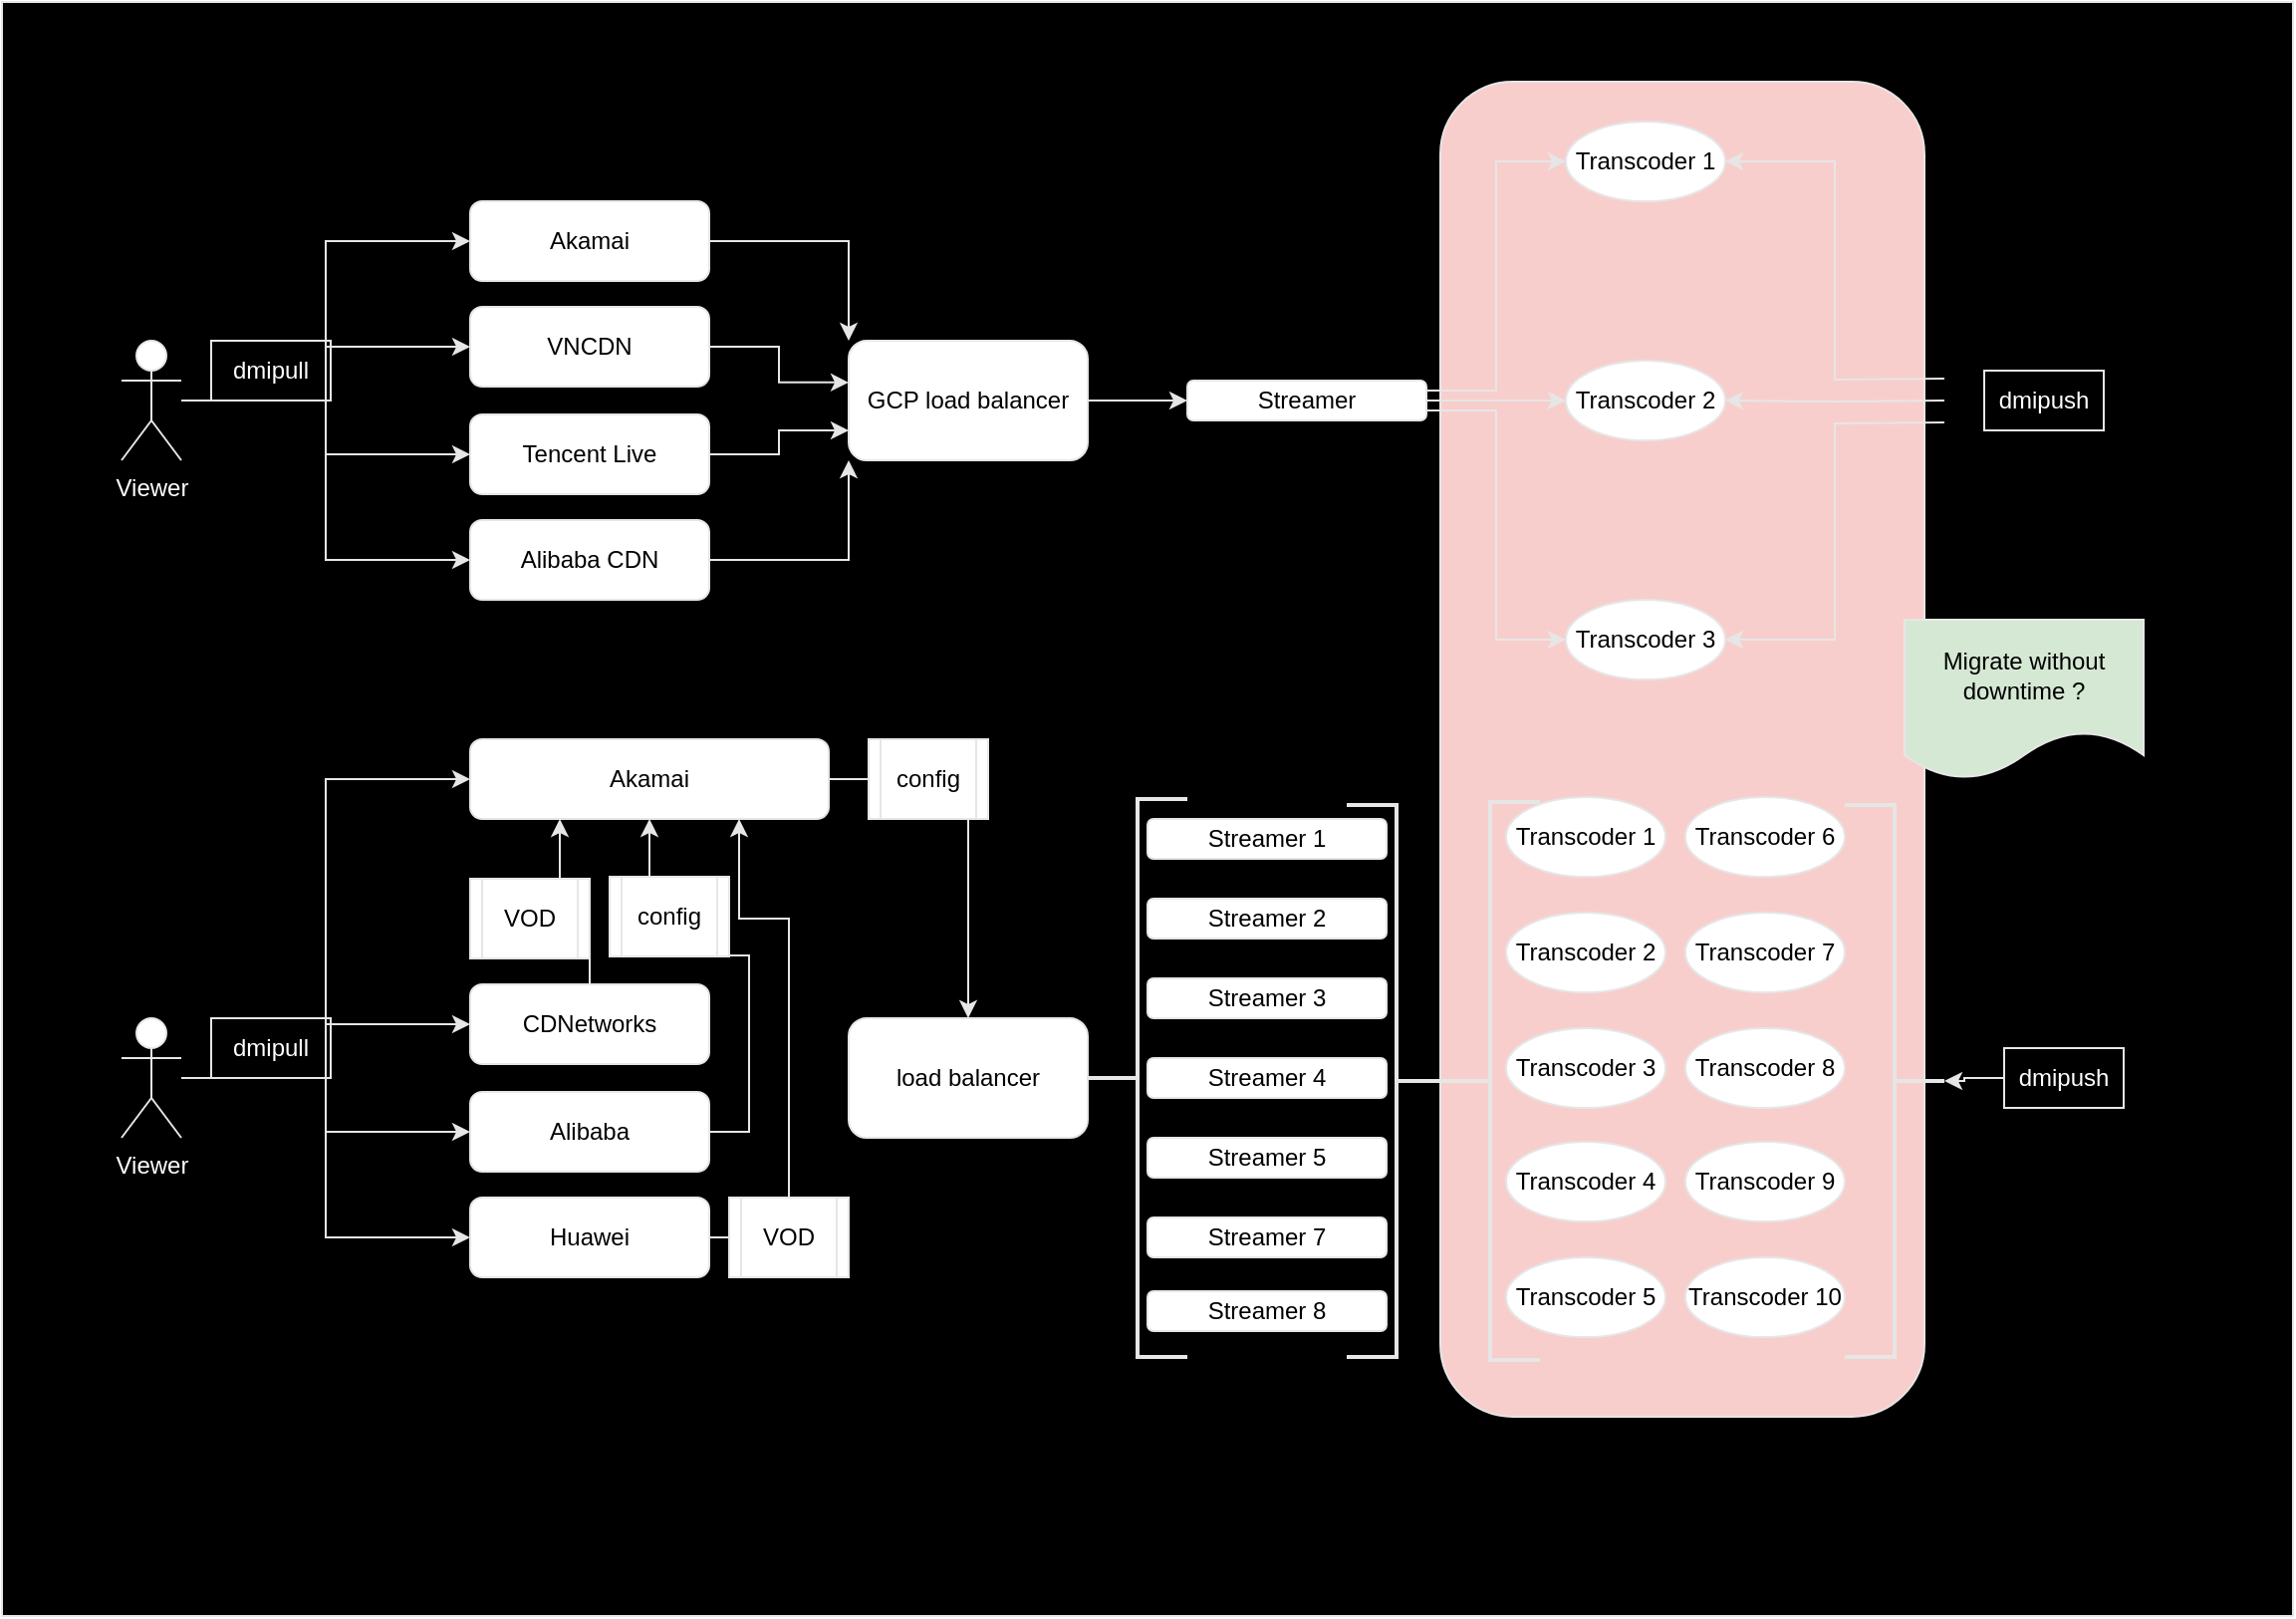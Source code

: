 <mxfile version="24.4.8" type="github" pages="2">
  <diagram id="1KbhKDzbHeSJ5B4RdYwa" name="transcoder_streamer">
    <mxGraphModel dx="1793" dy="996" grid="1" gridSize="10" guides="1" tooltips="1" connect="1" arrows="1" fold="1" page="1" pageScale="1" pageWidth="1169" pageHeight="827" math="0" shadow="0">
      <root>
        <mxCell id="0" />
        <mxCell id="1" parent="0" />
        <mxCell id="zI27R4wn_CRpD_6jLDSG-94" value="" style="rounded=0;whiteSpace=wrap;html=1;fillColor=#000000;strokeColor=#E6E6E6;" vertex="1" parent="1">
          <mxGeometry x="10" y="10" width="1150" height="810" as="geometry" />
        </mxCell>
        <mxCell id="zI27R4wn_CRpD_6jLDSG-85" value="" style="rounded=1;whiteSpace=wrap;html=1;fillColor=#f8cecc;strokeColor=#E6E6E6;" vertex="1" parent="1">
          <mxGeometry x="732" y="50" width="243" height="670" as="geometry" />
        </mxCell>
        <mxCell id="zI27R4wn_CRpD_6jLDSG-2" style="edgeStyle=orthogonalEdgeStyle;rounded=0;orthogonalLoop=1;jettySize=auto;html=1;entryX=0;entryY=0.5;entryDx=0;entryDy=0;strokeColor=#E6E6E6;" edge="1" parent="1" source="_gu4nf4v70kEcznODloV-2" target="4mUheKU-dluLhkkH6MsR-2">
          <mxGeometry relative="1" as="geometry" />
        </mxCell>
        <mxCell id="zI27R4wn_CRpD_6jLDSG-3" style="edgeStyle=orthogonalEdgeStyle;rounded=0;orthogonalLoop=1;jettySize=auto;html=1;entryX=0;entryY=0.5;entryDx=0;entryDy=0;strokeColor=#E6E6E6;" edge="1" parent="1" source="_gu4nf4v70kEcznODloV-2" target="4mUheKU-dluLhkkH6MsR-5">
          <mxGeometry relative="1" as="geometry" />
        </mxCell>
        <mxCell id="zI27R4wn_CRpD_6jLDSG-4" style="edgeStyle=orthogonalEdgeStyle;rounded=0;orthogonalLoop=1;jettySize=auto;html=1;strokeColor=#E6E6E6;" edge="1" parent="1" source="_gu4nf4v70kEcznODloV-2" target="4mUheKU-dluLhkkH6MsR-4">
          <mxGeometry relative="1" as="geometry" />
        </mxCell>
        <mxCell id="zI27R4wn_CRpD_6jLDSG-5" style="edgeStyle=orthogonalEdgeStyle;rounded=0;orthogonalLoop=1;jettySize=auto;html=1;strokeColor=#E6E6E6;" edge="1" parent="1" source="_gu4nf4v70kEcznODloV-2" target="4mUheKU-dluLhkkH6MsR-3">
          <mxGeometry relative="1" as="geometry" />
        </mxCell>
        <mxCell id="_gu4nf4v70kEcznODloV-2" value="Viewer" style="shape=umlActor;verticalLabelPosition=bottom;verticalAlign=top;html=1;outlineConnect=0;strokeColor=#E6E6E6;fontColor=#FFFFFF;" vertex="1" parent="1">
          <mxGeometry x="70" y="180" width="30" height="60" as="geometry" />
        </mxCell>
        <mxCell id="zI27R4wn_CRpD_6jLDSG-6" style="edgeStyle=orthogonalEdgeStyle;rounded=0;orthogonalLoop=1;jettySize=auto;html=1;entryX=0;entryY=0;entryDx=0;entryDy=0;strokeColor=#E6E6E6;" edge="1" parent="1" source="4mUheKU-dluLhkkH6MsR-2" target="4mUheKU-dluLhkkH6MsR-7">
          <mxGeometry relative="1" as="geometry" />
        </mxCell>
        <mxCell id="4mUheKU-dluLhkkH6MsR-2" value="Akamai" style="rounded=1;whiteSpace=wrap;html=1;strokeColor=#E6E6E6;" vertex="1" parent="1">
          <mxGeometry x="245" y="110" width="120" height="40" as="geometry" />
        </mxCell>
        <mxCell id="4mUheKU-dluLhkkH6MsR-3" value="VNCDN" style="rounded=1;whiteSpace=wrap;html=1;strokeColor=#E6E6E6;" vertex="1" parent="1">
          <mxGeometry x="245" y="163" width="120" height="40" as="geometry" />
        </mxCell>
        <mxCell id="zI27R4wn_CRpD_6jLDSG-8" style="edgeStyle=orthogonalEdgeStyle;rounded=0;orthogonalLoop=1;jettySize=auto;html=1;entryX=0;entryY=0.75;entryDx=0;entryDy=0;strokeColor=#E6E6E6;" edge="1" parent="1" source="4mUheKU-dluLhkkH6MsR-4" target="4mUheKU-dluLhkkH6MsR-7">
          <mxGeometry relative="1" as="geometry" />
        </mxCell>
        <mxCell id="4mUheKU-dluLhkkH6MsR-4" value="Tencent Live" style="rounded=1;whiteSpace=wrap;html=1;strokeColor=#E6E6E6;" vertex="1" parent="1">
          <mxGeometry x="245" y="217" width="120" height="40" as="geometry" />
        </mxCell>
        <mxCell id="zI27R4wn_CRpD_6jLDSG-7" style="edgeStyle=orthogonalEdgeStyle;rounded=0;orthogonalLoop=1;jettySize=auto;html=1;entryX=0;entryY=1;entryDx=0;entryDy=0;strokeColor=#E6E6E6;" edge="1" parent="1" source="4mUheKU-dluLhkkH6MsR-5" target="4mUheKU-dluLhkkH6MsR-7">
          <mxGeometry relative="1" as="geometry" />
        </mxCell>
        <mxCell id="4mUheKU-dluLhkkH6MsR-5" value="Alibaba CDN" style="rounded=1;whiteSpace=wrap;html=1;strokeColor=#E6E6E6;" vertex="1" parent="1">
          <mxGeometry x="245" y="270" width="120" height="40" as="geometry" />
        </mxCell>
        <mxCell id="zI27R4wn_CRpD_6jLDSG-10" style="edgeStyle=orthogonalEdgeStyle;rounded=0;orthogonalLoop=1;jettySize=auto;html=1;strokeColor=#E6E6E6;" edge="1" parent="1" source="4mUheKU-dluLhkkH6MsR-7" target="4mUheKU-dluLhkkH6MsR-8">
          <mxGeometry relative="1" as="geometry" />
        </mxCell>
        <mxCell id="4mUheKU-dluLhkkH6MsR-7" value="GCP load balancer" style="rounded=1;whiteSpace=wrap;html=1;strokeColor=#E6E6E6;" vertex="1" parent="1">
          <mxGeometry x="435" y="180" width="120" height="60" as="geometry" />
        </mxCell>
        <mxCell id="zI27R4wn_CRpD_6jLDSG-11" style="edgeStyle=orthogonalEdgeStyle;rounded=0;orthogonalLoop=1;jettySize=auto;html=1;exitX=1;exitY=0.25;exitDx=0;exitDy=0;entryX=0;entryY=0.5;entryDx=0;entryDy=0;strokeColor=#E6E6E6;" edge="1" parent="1" source="4mUheKU-dluLhkkH6MsR-8" target="4mUheKU-dluLhkkH6MsR-9">
          <mxGeometry relative="1" as="geometry" />
        </mxCell>
        <mxCell id="zI27R4wn_CRpD_6jLDSG-12" style="edgeStyle=orthogonalEdgeStyle;rounded=0;orthogonalLoop=1;jettySize=auto;html=1;strokeColor=#E6E6E6;" edge="1" parent="1" source="4mUheKU-dluLhkkH6MsR-8" target="4mUheKU-dluLhkkH6MsR-10">
          <mxGeometry relative="1" as="geometry" />
        </mxCell>
        <mxCell id="zI27R4wn_CRpD_6jLDSG-13" style="edgeStyle=orthogonalEdgeStyle;rounded=0;orthogonalLoop=1;jettySize=auto;html=1;exitX=1;exitY=0.75;exitDx=0;exitDy=0;entryX=0;entryY=0.5;entryDx=0;entryDy=0;strokeColor=#E6E6E6;" edge="1" parent="1" source="4mUheKU-dluLhkkH6MsR-8" target="4mUheKU-dluLhkkH6MsR-11">
          <mxGeometry relative="1" as="geometry" />
        </mxCell>
        <mxCell id="4mUheKU-dluLhkkH6MsR-8" value="Streamer" style="rounded=1;whiteSpace=wrap;html=1;strokeColor=#E6E6E6;" vertex="1" parent="1">
          <mxGeometry x="605" y="200" width="120" height="20" as="geometry" />
        </mxCell>
        <mxCell id="4mUheKU-dluLhkkH6MsR-9" value="Transcoder 1" style="ellipse;whiteSpace=wrap;html=1;strokeColor=#E6E6E6;" vertex="1" parent="1">
          <mxGeometry x="795" y="70" width="80" height="40" as="geometry" />
        </mxCell>
        <mxCell id="4mUheKU-dluLhkkH6MsR-10" value="Transcoder 2" style="ellipse;whiteSpace=wrap;html=1;strokeColor=#E6E6E6;" vertex="1" parent="1">
          <mxGeometry x="795" y="190" width="80" height="40" as="geometry" />
        </mxCell>
        <mxCell id="4mUheKU-dluLhkkH6MsR-11" value="Transcoder 3" style="ellipse;whiteSpace=wrap;html=1;strokeColor=#E6E6E6;" vertex="1" parent="1">
          <mxGeometry x="795" y="310" width="80" height="40" as="geometry" />
        </mxCell>
        <mxCell id="zI27R4wn_CRpD_6jLDSG-14" style="edgeStyle=orthogonalEdgeStyle;rounded=0;orthogonalLoop=1;jettySize=auto;html=1;exitX=0;exitY=0.25;exitDx=0;exitDy=0;entryX=1;entryY=0.5;entryDx=0;entryDy=0;strokeColor=#E6E6E6;" edge="1" parent="1" target="4mUheKU-dluLhkkH6MsR-9">
          <mxGeometry relative="1" as="geometry">
            <mxPoint x="985" y="199" as="sourcePoint" />
          </mxGeometry>
        </mxCell>
        <mxCell id="zI27R4wn_CRpD_6jLDSG-15" style="edgeStyle=orthogonalEdgeStyle;rounded=0;orthogonalLoop=1;jettySize=auto;html=1;exitX=0;exitY=0.75;exitDx=0;exitDy=0;entryX=1;entryY=0.5;entryDx=0;entryDy=0;strokeColor=#E6E6E6;" edge="1" parent="1" target="4mUheKU-dluLhkkH6MsR-11">
          <mxGeometry relative="1" as="geometry">
            <mxPoint x="985" y="221" as="sourcePoint" />
          </mxGeometry>
        </mxCell>
        <mxCell id="zI27R4wn_CRpD_6jLDSG-16" style="edgeStyle=orthogonalEdgeStyle;rounded=0;orthogonalLoop=1;jettySize=auto;html=1;exitX=0;exitY=0.5;exitDx=0;exitDy=0;entryX=1;entryY=0.5;entryDx=0;entryDy=0;strokeColor=#E6E6E6;" edge="1" parent="1" target="4mUheKU-dluLhkkH6MsR-10">
          <mxGeometry relative="1" as="geometry">
            <mxPoint x="985" y="210" as="sourcePoint" />
          </mxGeometry>
        </mxCell>
        <mxCell id="zI27R4wn_CRpD_6jLDSG-9" style="edgeStyle=orthogonalEdgeStyle;rounded=0;orthogonalLoop=1;jettySize=auto;html=1;entryX=0;entryY=0.349;entryDx=0;entryDy=0;entryPerimeter=0;strokeColor=#E6E6E6;" edge="1" parent="1" source="4mUheKU-dluLhkkH6MsR-3" target="4mUheKU-dluLhkkH6MsR-7">
          <mxGeometry relative="1" as="geometry" />
        </mxCell>
        <mxCell id="zI27R4wn_CRpD_6jLDSG-17" style="edgeStyle=orthogonalEdgeStyle;rounded=0;orthogonalLoop=1;jettySize=auto;html=1;entryX=0;entryY=0.5;entryDx=0;entryDy=0;strokeColor=#E6E6E6;" edge="1" parent="1" source="zI27R4wn_CRpD_6jLDSG-21" target="zI27R4wn_CRpD_6jLDSG-23">
          <mxGeometry relative="1" as="geometry" />
        </mxCell>
        <mxCell id="zI27R4wn_CRpD_6jLDSG-18" style="edgeStyle=orthogonalEdgeStyle;rounded=0;orthogonalLoop=1;jettySize=auto;html=1;entryX=0;entryY=0.5;entryDx=0;entryDy=0;strokeColor=#E6E6E6;" edge="1" parent="1" source="zI27R4wn_CRpD_6jLDSG-21" target="zI27R4wn_CRpD_6jLDSG-28">
          <mxGeometry relative="1" as="geometry" />
        </mxCell>
        <mxCell id="zI27R4wn_CRpD_6jLDSG-19" style="edgeStyle=orthogonalEdgeStyle;rounded=0;orthogonalLoop=1;jettySize=auto;html=1;strokeColor=#E6E6E6;" edge="1" parent="1" source="zI27R4wn_CRpD_6jLDSG-21" target="zI27R4wn_CRpD_6jLDSG-26">
          <mxGeometry relative="1" as="geometry" />
        </mxCell>
        <mxCell id="zI27R4wn_CRpD_6jLDSG-20" style="edgeStyle=orthogonalEdgeStyle;rounded=0;orthogonalLoop=1;jettySize=auto;html=1;strokeColor=#E6E6E6;" edge="1" parent="1" source="zI27R4wn_CRpD_6jLDSG-21" target="zI27R4wn_CRpD_6jLDSG-24">
          <mxGeometry relative="1" as="geometry" />
        </mxCell>
        <mxCell id="zI27R4wn_CRpD_6jLDSG-21" value="Viewer" style="shape=umlActor;verticalLabelPosition=bottom;verticalAlign=top;html=1;outlineConnect=0;strokeColor=#E6E6E6;fontColor=#FFFFFF;" vertex="1" parent="1">
          <mxGeometry x="70" y="520" width="30" height="60" as="geometry" />
        </mxCell>
        <mxCell id="zI27R4wn_CRpD_6jLDSG-22" style="edgeStyle=orthogonalEdgeStyle;rounded=0;orthogonalLoop=1;jettySize=auto;html=1;entryX=0.5;entryY=0;entryDx=0;entryDy=0;strokeColor=#E6E6E6;" edge="1" parent="1" source="zI27R4wn_CRpD_6jLDSG-23" target="zI27R4wn_CRpD_6jLDSG-30">
          <mxGeometry relative="1" as="geometry" />
        </mxCell>
        <mxCell id="zI27R4wn_CRpD_6jLDSG-23" value="Akamai" style="rounded=1;whiteSpace=wrap;html=1;strokeColor=#E6E6E6;" vertex="1" parent="1">
          <mxGeometry x="245" y="380" width="180" height="40" as="geometry" />
        </mxCell>
        <mxCell id="zI27R4wn_CRpD_6jLDSG-43" style="edgeStyle=orthogonalEdgeStyle;rounded=0;orthogonalLoop=1;jettySize=auto;html=1;entryX=0.25;entryY=1;entryDx=0;entryDy=0;strokeColor=#E6E6E6;" edge="1" parent="1" source="zI27R4wn_CRpD_6jLDSG-24" target="zI27R4wn_CRpD_6jLDSG-23">
          <mxGeometry relative="1" as="geometry">
            <Array as="points">
              <mxPoint x="305" y="470" />
              <mxPoint x="290" y="470" />
            </Array>
          </mxGeometry>
        </mxCell>
        <mxCell id="zI27R4wn_CRpD_6jLDSG-24" value="CDNetworks" style="rounded=1;whiteSpace=wrap;html=1;strokeColor=#E6E6E6;" vertex="1" parent="1">
          <mxGeometry x="245" y="503" width="120" height="40" as="geometry" />
        </mxCell>
        <mxCell id="zI27R4wn_CRpD_6jLDSG-44" style="edgeStyle=orthogonalEdgeStyle;rounded=0;orthogonalLoop=1;jettySize=auto;html=1;exitX=1;exitY=0.5;exitDx=0;exitDy=0;entryX=0.5;entryY=1;entryDx=0;entryDy=0;strokeColor=#E6E6E6;" edge="1" parent="1" source="zI27R4wn_CRpD_6jLDSG-26" target="zI27R4wn_CRpD_6jLDSG-23">
          <mxGeometry relative="1" as="geometry" />
        </mxCell>
        <mxCell id="zI27R4wn_CRpD_6jLDSG-26" value="Alibaba" style="rounded=1;whiteSpace=wrap;html=1;strokeColor=#E6E6E6;" vertex="1" parent="1">
          <mxGeometry x="245" y="557" width="120" height="40" as="geometry" />
        </mxCell>
        <mxCell id="zI27R4wn_CRpD_6jLDSG-45" style="edgeStyle=orthogonalEdgeStyle;rounded=0;orthogonalLoop=1;jettySize=auto;html=1;entryX=0.75;entryY=1;entryDx=0;entryDy=0;strokeColor=#E6E6E6;" edge="1" parent="1" source="zI27R4wn_CRpD_6jLDSG-28" target="zI27R4wn_CRpD_6jLDSG-23">
          <mxGeometry relative="1" as="geometry">
            <Array as="points">
              <mxPoint x="405" y="630" />
              <mxPoint x="405" y="470" />
              <mxPoint x="380" y="470" />
            </Array>
          </mxGeometry>
        </mxCell>
        <mxCell id="zI27R4wn_CRpD_6jLDSG-28" value="Huawei" style="rounded=1;whiteSpace=wrap;html=1;strokeColor=#E6E6E6;" vertex="1" parent="1">
          <mxGeometry x="245" y="610" width="120" height="40" as="geometry" />
        </mxCell>
        <mxCell id="zI27R4wn_CRpD_6jLDSG-30" value="load balancer" style="rounded=1;whiteSpace=wrap;html=1;strokeColor=#E6E6E6;" vertex="1" parent="1">
          <mxGeometry x="435" y="520" width="120" height="60" as="geometry" />
        </mxCell>
        <mxCell id="zI27R4wn_CRpD_6jLDSG-34" value="Streamer 1" style="rounded=1;whiteSpace=wrap;html=1;strokeColor=#E6E6E6;" vertex="1" parent="1">
          <mxGeometry x="585" y="420" width="120" height="20" as="geometry" />
        </mxCell>
        <mxCell id="zI27R4wn_CRpD_6jLDSG-46" value="" style="strokeWidth=2;html=1;shape=mxgraph.flowchart.annotation_2;align=left;labelPosition=right;pointerEvents=1;strokeColor=#E6E6E6;" vertex="1" parent="1">
          <mxGeometry x="555" y="410" width="50" height="280" as="geometry" />
        </mxCell>
        <mxCell id="zI27R4wn_CRpD_6jLDSG-47" value="Streamer 2" style="rounded=1;whiteSpace=wrap;html=1;strokeColor=#E6E6E6;" vertex="1" parent="1">
          <mxGeometry x="585" y="460" width="120" height="20" as="geometry" />
        </mxCell>
        <mxCell id="zI27R4wn_CRpD_6jLDSG-50" value="Streamer 3" style="rounded=1;whiteSpace=wrap;html=1;strokeColor=#E6E6E6;" vertex="1" parent="1">
          <mxGeometry x="585" y="500" width="120" height="20" as="geometry" />
        </mxCell>
        <mxCell id="zI27R4wn_CRpD_6jLDSG-51" value="Streamer 4" style="rounded=1;whiteSpace=wrap;html=1;strokeColor=#E6E6E6;" vertex="1" parent="1">
          <mxGeometry x="585" y="540" width="120" height="20" as="geometry" />
        </mxCell>
        <mxCell id="zI27R4wn_CRpD_6jLDSG-52" value="Streamer 5" style="rounded=1;whiteSpace=wrap;html=1;strokeColor=#E6E6E6;" vertex="1" parent="1">
          <mxGeometry x="585" y="580" width="120" height="20" as="geometry" />
        </mxCell>
        <mxCell id="zI27R4wn_CRpD_6jLDSG-53" value="Streamer 7" style="rounded=1;whiteSpace=wrap;html=1;strokeColor=#E6E6E6;" vertex="1" parent="1">
          <mxGeometry x="585" y="620" width="120" height="20" as="geometry" />
        </mxCell>
        <mxCell id="zI27R4wn_CRpD_6jLDSG-54" value="Streamer 8" style="rounded=1;whiteSpace=wrap;html=1;strokeColor=#E6E6E6;" vertex="1" parent="1">
          <mxGeometry x="585" y="657" width="120" height="20" as="geometry" />
        </mxCell>
        <mxCell id="zI27R4wn_CRpD_6jLDSG-56" value="" style="strokeWidth=2;html=1;shape=mxgraph.flowchart.annotation_2;align=left;labelPosition=right;pointerEvents=1;rotation=-180;strokeColor=#E6E6E6;" vertex="1" parent="1">
          <mxGeometry x="685" y="413" width="50" height="277" as="geometry" />
        </mxCell>
        <mxCell id="zI27R4wn_CRpD_6jLDSG-58" value="Transcoder 1" style="ellipse;whiteSpace=wrap;html=1;strokeColor=#E6E6E6;" vertex="1" parent="1">
          <mxGeometry x="765" y="409" width="80" height="40" as="geometry" />
        </mxCell>
        <mxCell id="zI27R4wn_CRpD_6jLDSG-59" value="Transcoder 2" style="ellipse;whiteSpace=wrap;html=1;strokeColor=#E6E6E6;" vertex="1" parent="1">
          <mxGeometry x="765" y="467" width="80" height="40" as="geometry" />
        </mxCell>
        <mxCell id="zI27R4wn_CRpD_6jLDSG-60" value="Transcoder 3" style="ellipse;whiteSpace=wrap;html=1;strokeColor=#E6E6E6;" vertex="1" parent="1">
          <mxGeometry x="765" y="525" width="80" height="40" as="geometry" />
        </mxCell>
        <mxCell id="zI27R4wn_CRpD_6jLDSG-61" value="Transcoder 4" style="ellipse;whiteSpace=wrap;html=1;strokeColor=#E6E6E6;" vertex="1" parent="1">
          <mxGeometry x="765" y="582" width="80" height="40" as="geometry" />
        </mxCell>
        <mxCell id="zI27R4wn_CRpD_6jLDSG-62" value="Transcoder 5" style="ellipse;whiteSpace=wrap;html=1;strokeColor=#E6E6E6;" vertex="1" parent="1">
          <mxGeometry x="765" y="640" width="80" height="40" as="geometry" />
        </mxCell>
        <mxCell id="zI27R4wn_CRpD_6jLDSG-63" value="Transcoder 6" style="ellipse;whiteSpace=wrap;html=1;strokeColor=#E6E6E6;" vertex="1" parent="1">
          <mxGeometry x="855" y="409" width="80" height="40" as="geometry" />
        </mxCell>
        <mxCell id="zI27R4wn_CRpD_6jLDSG-64" value="Transcoder 7" style="ellipse;whiteSpace=wrap;html=1;strokeColor=#E6E6E6;" vertex="1" parent="1">
          <mxGeometry x="855" y="467" width="80" height="40" as="geometry" />
        </mxCell>
        <mxCell id="zI27R4wn_CRpD_6jLDSG-65" value="Transcoder 8" style="ellipse;whiteSpace=wrap;html=1;strokeColor=#E6E6E6;" vertex="1" parent="1">
          <mxGeometry x="855" y="525" width="80" height="40" as="geometry" />
        </mxCell>
        <mxCell id="zI27R4wn_CRpD_6jLDSG-66" value="Transcoder 9" style="ellipse;whiteSpace=wrap;html=1;strokeColor=#E6E6E6;" vertex="1" parent="1">
          <mxGeometry x="855" y="582" width="80" height="40" as="geometry" />
        </mxCell>
        <mxCell id="zI27R4wn_CRpD_6jLDSG-67" value="Transcoder 10" style="ellipse;whiteSpace=wrap;html=1;strokeColor=#E6E6E6;" vertex="1" parent="1">
          <mxGeometry x="855" y="640" width="80" height="40" as="geometry" />
        </mxCell>
        <mxCell id="zI27R4wn_CRpD_6jLDSG-68" value="" style="strokeWidth=2;html=1;shape=mxgraph.flowchart.annotation_2;align=left;labelPosition=right;pointerEvents=1;strokeColor=#E6E6E6;" vertex="1" parent="1">
          <mxGeometry x="732" y="411.5" width="50" height="280" as="geometry" />
        </mxCell>
        <mxCell id="zI27R4wn_CRpD_6jLDSG-69" value="" style="strokeWidth=2;html=1;shape=mxgraph.flowchart.annotation_2;align=left;labelPosition=right;pointerEvents=1;rotation=-180;strokeColor=#E6E6E6;" vertex="1" parent="1">
          <mxGeometry x="935" y="413" width="50" height="277" as="geometry" />
        </mxCell>
        <mxCell id="zI27R4wn_CRpD_6jLDSG-70" value="config" style="shape=process;whiteSpace=wrap;html=1;backgroundOutline=1;strokeColor=#E6E6E6;" vertex="1" parent="1">
          <mxGeometry x="445" y="380" width="60" height="40" as="geometry" />
        </mxCell>
        <mxCell id="zI27R4wn_CRpD_6jLDSG-76" value="dmipush" style="text;html=1;align=center;verticalAlign=middle;whiteSpace=wrap;rounded=0;strokeColor=#E6E6E6;fontColor=#FFFFFF;" vertex="1" parent="1">
          <mxGeometry x="1005" y="195" width="60" height="30" as="geometry" />
        </mxCell>
        <mxCell id="zI27R4wn_CRpD_6jLDSG-84" value="" style="edgeStyle=orthogonalEdgeStyle;rounded=0;orthogonalLoop=1;jettySize=auto;html=1;strokeColor=#E6E6E6;" edge="1" parent="1" source="zI27R4wn_CRpD_6jLDSG-77" target="zI27R4wn_CRpD_6jLDSG-69">
          <mxGeometry relative="1" as="geometry" />
        </mxCell>
        <mxCell id="zI27R4wn_CRpD_6jLDSG-77" value="dmipush" style="text;html=1;align=center;verticalAlign=middle;whiteSpace=wrap;rounded=0;strokeColor=#E6E6E6;fontColor=#FFFFFF;" vertex="1" parent="1">
          <mxGeometry x="1015" y="535" width="60" height="30" as="geometry" />
        </mxCell>
        <mxCell id="zI27R4wn_CRpD_6jLDSG-78" value="dmipull" style="text;html=1;align=center;verticalAlign=middle;whiteSpace=wrap;rounded=0;strokeColor=#E6E6E6;fontColor=#FFFFFF;" vertex="1" parent="1">
          <mxGeometry x="115" y="520" width="60" height="30" as="geometry" />
        </mxCell>
        <mxCell id="zI27R4wn_CRpD_6jLDSG-79" value="dmipull" style="text;html=1;align=center;verticalAlign=middle;whiteSpace=wrap;rounded=0;strokeColor=#E6E6E6;fontColor=#FFFFFF;" vertex="1" parent="1">
          <mxGeometry x="115" y="180" width="60" height="30" as="geometry" />
        </mxCell>
        <mxCell id="zI27R4wn_CRpD_6jLDSG-81" value="VOD" style="shape=process;whiteSpace=wrap;html=1;backgroundOutline=1;strokeColor=#E6E6E6;" vertex="1" parent="1">
          <mxGeometry x="375" y="610" width="60" height="40" as="geometry" />
        </mxCell>
        <mxCell id="zI27R4wn_CRpD_6jLDSG-82" value="VOD" style="shape=process;whiteSpace=wrap;html=1;backgroundOutline=1;strokeColor=#E6E6E6;" vertex="1" parent="1">
          <mxGeometry x="245" y="450" width="60" height="40" as="geometry" />
        </mxCell>
        <mxCell id="zI27R4wn_CRpD_6jLDSG-83" value="config" style="shape=process;whiteSpace=wrap;html=1;backgroundOutline=1;strokeColor=#E6E6E6;" vertex="1" parent="1">
          <mxGeometry x="315" y="449" width="60" height="40" as="geometry" />
        </mxCell>
        <mxCell id="zI27R4wn_CRpD_6jLDSG-89" value="Migrate without downtime ?" style="shape=document;whiteSpace=wrap;html=1;boundedLbl=1;fillColor=#d5e8d4;strokeColor=#E6E6E6;" vertex="1" parent="1">
          <mxGeometry x="965" y="320" width="120" height="80" as="geometry" />
        </mxCell>
      </root>
    </mxGraphModel>
  </diagram>
  <diagram id="kgpKYQtTHZ0yAKxKKP6v" name="Page-1">
    <mxGraphModel dx="1223" dy="1231" grid="1" gridSize="10" guides="1" tooltips="1" connect="1" arrows="1" fold="1" page="1" pageScale="1" pageWidth="850" pageHeight="1100" math="0" shadow="0">
      <root>
        <mxCell id="0" />
        <mxCell id="1" parent="0" />
        <mxCell id="3nuBFxr9cyL0pnOWT2aG-1" value="PERK UP WITH A LATTE" style="shape=table;childLayout=tableLayout;startSize=40;collapsible=0;recursiveResize=0;expand=0;fillColor=none;fontStyle=1" parent="1" vertex="1">
          <mxGeometry x="100" y="70" width="670" height="300" as="geometry" />
        </mxCell>
        <mxCell id="3nuBFxr9cyL0pnOWT2aG-2" value="" style="edgeStyle=orthogonalEdgeStyle;rounded=0;orthogonalLoop=1;jettySize=auto;html=1;" parent="3nuBFxr9cyL0pnOWT2aG-1" source="3nuBFxr9cyL0pnOWT2aG-7" target="3nuBFxr9cyL0pnOWT2aG-17" edge="1">
          <mxGeometry relative="1" as="geometry" />
        </mxCell>
        <mxCell id="3nuBFxr9cyL0pnOWT2aG-3" value="Customer" style="shape=tableRow;horizontal=0;swimlaneHead=0;swimlaneBody=0;top=0;left=0;bottom=0;right=0;fillColor=none;points=[[0,0.5],[1,0.5]];portConstraint=eastwest;startSize=40;collapsible=0;recursiveResize=0;expand=0;fontStyle=1;" parent="3nuBFxr9cyL0pnOWT2aG-1" vertex="1">
          <mxGeometry y="40" width="670" height="180" as="geometry" />
        </mxCell>
        <mxCell id="3nuBFxr9cyL0pnOWT2aG-4" value="Feel tired" style="swimlane;swimlaneHead=0;swimlaneBody=0;connectable=0;fillColor=none;startSize=40;collapsible=0;recursiveResize=0;expand=0;fontStyle=1;" parent="3nuBFxr9cyL0pnOWT2aG-3" vertex="1">
          <mxGeometry x="40" width="130" height="180" as="geometry" />
        </mxCell>
        <mxCell id="3nuBFxr9cyL0pnOWT2aG-5" style="edgeStyle=orthogonalEdgeStyle;rounded=0;orthogonalLoop=1;jettySize=auto;html=1;" parent="3nuBFxr9cyL0pnOWT2aG-4" source="3nuBFxr9cyL0pnOWT2aG-6" target="3nuBFxr9cyL0pnOWT2aG-7" edge="1">
          <mxGeometry relative="1" as="geometry" />
        </mxCell>
        <mxCell id="3nuBFxr9cyL0pnOWT2aG-6" value="Start" style="rounded=1;whiteSpace=wrap;html=1;arcSize=50;" parent="3nuBFxr9cyL0pnOWT2aG-4" vertex="1">
          <mxGeometry x="20" y="60" width="90" height="40" as="geometry" />
        </mxCell>
        <mxCell id="3nuBFxr9cyL0pnOWT2aG-7" value="Find barista" style="rounded=0;whiteSpace=wrap;html=1;" parent="3nuBFxr9cyL0pnOWT2aG-4" vertex="1">
          <mxGeometry x="20" y="120" width="90" height="40" as="geometry" />
        </mxCell>
        <mxCell id="3nuBFxr9cyL0pnOWT2aG-8" value="Make transaction" style="swimlane;swimlaneHead=0;swimlaneBody=0;connectable=0;fillColor=none;startSize=40;collapsible=0;recursiveResize=0;expand=0;fontStyle=1;" parent="3nuBFxr9cyL0pnOWT2aG-3" vertex="1">
          <mxGeometry x="170" width="370" height="180" as="geometry" />
        </mxCell>
        <mxCell id="3nuBFxr9cyL0pnOWT2aG-9" value="Request latte" style="rounded=0;whiteSpace=wrap;html=1;" parent="3nuBFxr9cyL0pnOWT2aG-8" vertex="1">
          <mxGeometry x="20" y="120" width="90" height="40" as="geometry" />
        </mxCell>
        <mxCell id="3nuBFxr9cyL0pnOWT2aG-10" value="Buy latte" style="rounded=0;whiteSpace=wrap;html=1;" parent="3nuBFxr9cyL0pnOWT2aG-8" vertex="1">
          <mxGeometry x="150" y="120" width="90" height="40" as="geometry" />
        </mxCell>
        <mxCell id="3nuBFxr9cyL0pnOWT2aG-11" value="Feel perky" style="swimlane;swimlaneHead=0;swimlaneBody=0;connectable=0;fillColor=none;startSize=40;collapsible=0;recursiveResize=0;expand=0;fontStyle=1;" parent="3nuBFxr9cyL0pnOWT2aG-3" vertex="1">
          <mxGeometry x="540" width="130" height="180" as="geometry" />
        </mxCell>
        <mxCell id="3nuBFxr9cyL0pnOWT2aG-12" style="edgeStyle=orthogonalEdgeStyle;rounded=0;orthogonalLoop=1;jettySize=auto;html=1;" parent="3nuBFxr9cyL0pnOWT2aG-11" source="3nuBFxr9cyL0pnOWT2aG-13" target="3nuBFxr9cyL0pnOWT2aG-14" edge="1">
          <mxGeometry relative="1" as="geometry" />
        </mxCell>
        <mxCell id="3nuBFxr9cyL0pnOWT2aG-13" value="Drink latte" style="rounded=0;whiteSpace=wrap;html=1;" parent="3nuBFxr9cyL0pnOWT2aG-11" vertex="1">
          <mxGeometry x="20" y="60" width="90" height="40" as="geometry" />
        </mxCell>
        <mxCell id="3nuBFxr9cyL0pnOWT2aG-14" value="End" style="rounded=1;whiteSpace=wrap;html=1;arcSize=50;" parent="3nuBFxr9cyL0pnOWT2aG-11" vertex="1">
          <mxGeometry x="20" y="120" width="90" height="40" as="geometry" />
        </mxCell>
        <mxCell id="3nuBFxr9cyL0pnOWT2aG-15" value="Barista" style="shape=tableRow;horizontal=0;swimlaneHead=0;swimlaneBody=0;top=0;left=0;bottom=0;right=0;fillColor=none;points=[[0,0.5],[1,0.5]];portConstraint=eastwest;startSize=40;collapsible=0;recursiveResize=0;expand=0;fontStyle=1;" parent="3nuBFxr9cyL0pnOWT2aG-1" vertex="1">
          <mxGeometry y="220" width="670" height="80" as="geometry" />
        </mxCell>
        <mxCell id="3nuBFxr9cyL0pnOWT2aG-16" value="" style="swimlane;swimlaneHead=0;swimlaneBody=0;connectable=0;fillColor=none;startSize=0;collapsible=0;recursiveResize=0;expand=0;fontStyle=1;" parent="3nuBFxr9cyL0pnOWT2aG-15" vertex="1">
          <mxGeometry x="40" width="130" height="80" as="geometry" />
        </mxCell>
        <mxCell id="3nuBFxr9cyL0pnOWT2aG-17" value="Greet customer" style="rounded=0;whiteSpace=wrap;html=1;" parent="3nuBFxr9cyL0pnOWT2aG-16" vertex="1">
          <mxGeometry x="20" y="20" width="90" height="40" as="geometry" />
        </mxCell>
        <mxCell id="3nuBFxr9cyL0pnOWT2aG-18" value="" style="swimlane;swimlaneHead=0;swimlaneBody=0;connectable=0;fillColor=none;startSize=0;collapsible=0;recursiveResize=0;expand=0;fontStyle=1;" parent="3nuBFxr9cyL0pnOWT2aG-15" vertex="1">
          <mxGeometry x="170" width="370" height="80" as="geometry" />
        </mxCell>
        <mxCell id="3nuBFxr9cyL0pnOWT2aG-19" value="" style="edgeStyle=orthogonalEdgeStyle;rounded=0;orthogonalLoop=1;jettySize=auto;html=1;" parent="3nuBFxr9cyL0pnOWT2aG-18" source="3nuBFxr9cyL0pnOWT2aG-20" target="3nuBFxr9cyL0pnOWT2aG-22" edge="1">
          <mxGeometry relative="1" as="geometry" />
        </mxCell>
        <mxCell id="3nuBFxr9cyL0pnOWT2aG-20" value="Accept&lt;br&gt;payment" style="rounded=0;whiteSpace=wrap;html=1;" parent="3nuBFxr9cyL0pnOWT2aG-18" vertex="1">
          <mxGeometry x="150" y="20" width="90" height="40" as="geometry" />
        </mxCell>
        <mxCell id="3nuBFxr9cyL0pnOWT2aG-21" value="Write details&lt;br&gt;on cup" style="shape=document;whiteSpace=wrap;html=1;boundedLbl=1;" parent="3nuBFxr9cyL0pnOWT2aG-18" vertex="1">
          <mxGeometry x="20" y="10" width="90" height="60" as="geometry" />
        </mxCell>
        <mxCell id="3nuBFxr9cyL0pnOWT2aG-22" value="Make latte" style="shape=process;whiteSpace=wrap;html=1;backgroundOutline=1;" parent="3nuBFxr9cyL0pnOWT2aG-18" vertex="1">
          <mxGeometry x="260" y="20" width="90" height="40" as="geometry" />
        </mxCell>
        <mxCell id="3nuBFxr9cyL0pnOWT2aG-23" value="" style="swimlane;swimlaneHead=0;swimlaneBody=0;connectable=0;fillColor=none;startSize=0;collapsible=0;recursiveResize=0;expand=0;fontStyle=1;" parent="3nuBFxr9cyL0pnOWT2aG-15" vertex="1">
          <mxGeometry x="540" width="130" height="80" as="geometry" />
        </mxCell>
        <mxCell id="3nuBFxr9cyL0pnOWT2aG-24" value="" style="edgeStyle=orthogonalEdgeStyle;rounded=0;orthogonalLoop=1;jettySize=auto;html=1;" parent="3nuBFxr9cyL0pnOWT2aG-1" source="3nuBFxr9cyL0pnOWT2aG-17" target="3nuBFxr9cyL0pnOWT2aG-9" edge="1">
          <mxGeometry relative="1" as="geometry">
            <Array as="points">
              <mxPoint x="160" y="260" />
              <mxPoint x="160" y="180" />
            </Array>
          </mxGeometry>
        </mxCell>
        <mxCell id="3nuBFxr9cyL0pnOWT2aG-25" value="" style="edgeStyle=orthogonalEdgeStyle;rounded=0;orthogonalLoop=1;jettySize=auto;html=1;" parent="3nuBFxr9cyL0pnOWT2aG-1" source="3nuBFxr9cyL0pnOWT2aG-9" target="3nuBFxr9cyL0pnOWT2aG-21" edge="1">
          <mxGeometry relative="1" as="geometry" />
        </mxCell>
        <mxCell id="3nuBFxr9cyL0pnOWT2aG-26" value="" style="edgeStyle=orthogonalEdgeStyle;rounded=0;orthogonalLoop=1;jettySize=auto;html=1;" parent="3nuBFxr9cyL0pnOWT2aG-1" source="3nuBFxr9cyL0pnOWT2aG-21" target="3nuBFxr9cyL0pnOWT2aG-10" edge="1">
          <mxGeometry relative="1" as="geometry">
            <Array as="points">
              <mxPoint x="300" y="260" />
              <mxPoint x="300" y="180" />
            </Array>
          </mxGeometry>
        </mxCell>
        <mxCell id="3nuBFxr9cyL0pnOWT2aG-27" value="" style="edgeStyle=orthogonalEdgeStyle;rounded=0;orthogonalLoop=1;jettySize=auto;html=1;" parent="3nuBFxr9cyL0pnOWT2aG-1" source="3nuBFxr9cyL0pnOWT2aG-10" target="3nuBFxr9cyL0pnOWT2aG-20" edge="1">
          <mxGeometry relative="1" as="geometry" />
        </mxCell>
        <mxCell id="3nuBFxr9cyL0pnOWT2aG-28" style="edgeStyle=orthogonalEdgeStyle;rounded=0;orthogonalLoop=1;jettySize=auto;html=1;" parent="3nuBFxr9cyL0pnOWT2aG-1" source="3nuBFxr9cyL0pnOWT2aG-22" target="3nuBFxr9cyL0pnOWT2aG-13" edge="1">
          <mxGeometry relative="1" as="geometry">
            <Array as="points">
              <mxPoint x="530" y="260" />
              <mxPoint x="530" y="120" />
            </Array>
          </mxGeometry>
        </mxCell>
      </root>
    </mxGraphModel>
  </diagram>
</mxfile>
